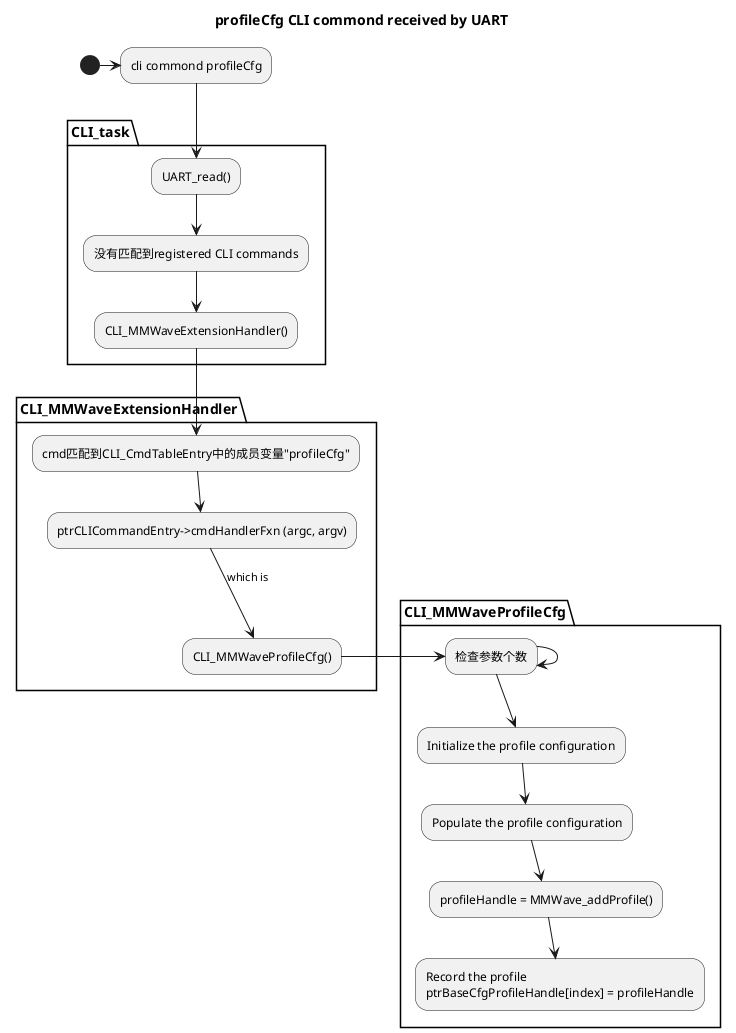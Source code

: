 @startuml  profileCfgCLIcommond
    title profileCfg CLI commond received by UART

        (*)->"cli commond profileCfg" 

    partition "CLI_task"
        --> UART_read()
        --> "没有匹配到registered CLI commands"
        --> CLI_MMWaveExtensionHandler()
    end partition

    partition CLI_MMWaveExtensionHandler
        "CLI_MMWaveExtensionHandler()"-->cmd匹配到CLI_CmdTableEntry中的成员变量"profileCfg"
        -->"ptrCLICommandEntry->cmdHandlerFxn (argc, argv)"
        -->[which is]CLI_MMWaveProfileCfg()
    end partition

    partition CLI_MMWaveProfileCfg
        "CLI_MMWaveProfileCfg()"->"检查参数个数"
        -->检查参数个数
        -->"Initialize the profile configuration"
        -->"Populate the profile configuration"
        -->"profileHandle = MMWave_addProfile()"
        -->"Record the profile
            ptrBaseCfgProfileHandle[index] = profileHandle"
    end partition

@enduml


@startuml  cfarCfgCLIcommond
    title cfarCfg CLI commond received by UART

        (*)->"cli commond cfarCfg" 

    partition "CLI_task"
        --> UART_read()
        --> "匹配到registered CLI commands"
        --> ptrCLICommandEntry->cmdHandlerFxn()
        -->[which is]MmwDemo_CLICfarCfg()
    end partition

    partition MmwDemo_CLICfarCfg
        "MmwDemo_CLICfarCfg()"->MmwDemo_CLIGetSubframe()
        -->[No]MmwDemo_CfgUpdate()
        note right
            传入参数
            (void *)&cfarCfg, MMWDEMO_CFARCFGRANGE_OFFSET,sizeof(cfarCfg), subFrameNum
            其中的MMWDEMO_CFARCFGRANGE_OFFSET或MMWDEMO_CFARCFGDOPPLER_OFFSET
            由(MMWDEMO_SUBFRAME_DSPDYNCFG_OFFSET + \offsetof(DPC_ObjectDetection_DynCfg, cfarCfgRange))定义
        end note
    end partition

    partition MmwDemo_CfgUpdate
        "MmwDemo_CfgUpdate()"-->memcpy((void *)((uint32_t) &gMmwMssMCB.subFrameCfg[subFrameNum] + offset), srcPtr, size)

        note right
            "MmwDemo_MSS_MCB
            中包含成员变量MmwDemo_SubFrameCfg         subFrameCfg[RL_MAX_SUBFRAMES]
            ====
            而MmwDemo_SubFrameCfg
            中包含成员变量MmwDemo_DPC_ObjDet_DynCfg objDetDynCfg
            ====
            而MmwDemo_DPC_ObjDet_DynCfg
            中包含成员变量DPC_ObjectDetection_DynCfg      dspDynCfg
            ====
            而DPC_ObjectDetection_DynCfg
            中包含成员变量
                DPU_CFARCAProc_CfarCfg cfarCfgRange
                DPU_CFARCAProc_CfarCfg cfarCfgDoppler
                DPU_CFARCAProc_FovCfg fovRange
                DPU_CFARCAProc_FovCfg fovDoppler
                DPU_AoAProc_MultiObjBeamFormingCfg multiObjBeamFormingCfg;
                bool  prepareRangeAzimuthHeatMap;
                DPU_AoAProc_FovAoaCfg fovAoaCfg;
                DPU_AoAProc_ExtendedMaxVelocityCfg extMaxVelCfg;
                DPC_ObjectDetection_StaticClutterRemovalCfg_Base staticClutterRemovalCfg
            "
        end note

        -->MmwDemo_setSubFramePendingState()

@enduml

@startuml sensorStartCfgCLIcommond
 

    (*)->"cli commond sensorStart"

    partition "CLI_task"
        --> UART_read()
        --> "匹配到registered CLI commands"
        --> ptrCLICommandEntry->cmdHandlerFxn()
        -->[which is]MmwDemo_CLISensorStart()
    end partition

    partition "MmwDemo_CLISensorStart"
        "MmwDemo_CLISensorStart()" --> 判断是否doReconfig
        "判断是否doReconfig"-->["sensorStart"] "doReconfig = true"
        "判断是否doReconfig"-->["sensorStart 0"] "doReconfig = false"

        "doReconfig = false"-->CLI_getMMWaveExtensionConfig()
        "doReconfig = true"-->[MmwDemo_SensorState_INIT||MmwDemo_SensorState_OPENED]CLI_getMMWaveExtensionConfig()
        -->MmwDemo_RFParser_getNumSubFrames()
        -->MmwDemo_isAllCfgInPendingState()
        if "AllCfgInPendingState" then
            ->[No] Error: Full configuration must be provided before sensor can be started
        else 
            if "gMmwMssMCB.sensorState ==MmwDemo_SensorState_STARTED" then
                ->[Yes] Ignored: Sensor is already started
            else

            endif
        endif

        -->"检查CfgPendingState是否满足不同doReconfig下的配置要求"
        
        if "gMmwMssMCB.sensorState ==MmwDemo_SensorState_INIT" 
            ->[no]"
            通过CLI_getMMWaveExtensionOpenConfig()
            检查chCfg, 
            lowPowerMode, 
            adcCfg是否更改
            如果更改必须reboot" as A1

        else
            -->[yes]CLI_getMMWaveExtensionOpenConfig()
            -->"MmwDemo_openSensor()
                ====
                gMmwMssMCB.sensorState= 
                MmwDemo_SensorState_OPENED" as A2
        endif
        
        A1 -->(*)
        A2 -->(*)
        if "doReconfig" 
            ->[true]CLI_getMMWaveExtensionConfig
            -->MmwDemo_configSensor()
            -->MmwDemo_startSensor()
        else
            -->MmwDemo_startSensor()
        endif
        -->"gMmwMssMCB.sensorState = MmwDemo_SensorState_STARTED"
    end partition
@enduml
